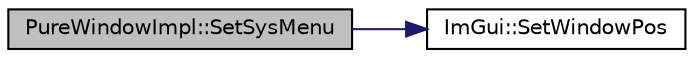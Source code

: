 digraph "PureWindowImpl::SetSysMenu"
{
 // LATEX_PDF_SIZE
  edge [fontname="Helvetica",fontsize="10",labelfontname="Helvetica",labelfontsize="10"];
  node [fontname="Helvetica",fontsize="10",shape=record];
  rankdir="LR";
  Node1 [label="PureWindowImpl::SetSysMenu",height=0.2,width=0.4,color="black", fillcolor="grey75", style="filled", fontcolor="black",tooltip="Sets whether window has sysmenu or not."];
  Node1 -> Node2 [color="midnightblue",fontsize="10",style="solid",fontname="Helvetica"];
  Node2 [label="ImGui::SetWindowPos",height=0.2,width=0.4,color="black", fillcolor="white", style="filled",URL="$namespace_im_gui.html#a5d7fd0e28f01451279896e53fc7a4b10",tooltip=" "];
}
